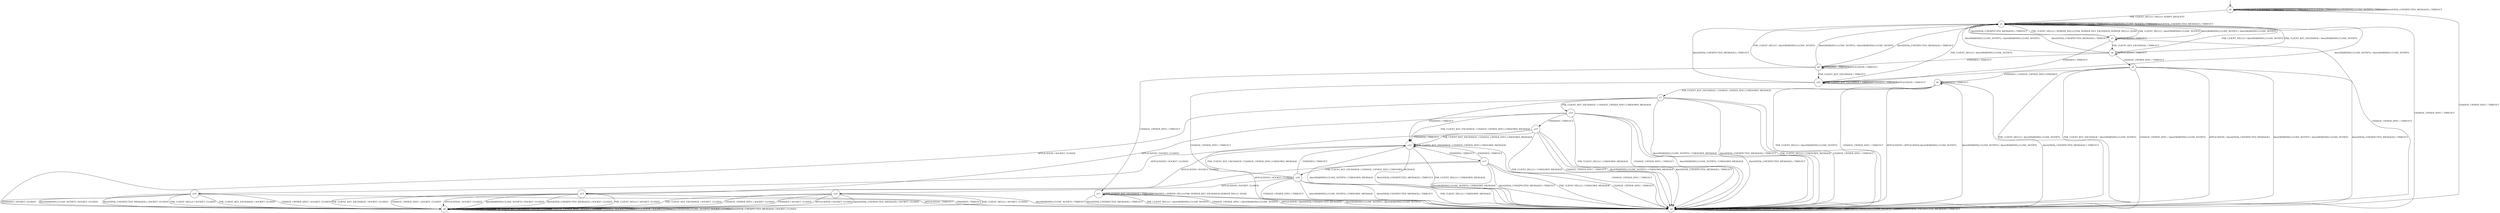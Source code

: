 digraph g {

	s0 [shape="circle" label="s0"];
	s1 [shape="circle" label="s1"];
	s2 [shape="circle" label="s2"];
	s3 [shape="circle" label="s3"];
	s4 [shape="circle" label="s4"];
	s5 [shape="circle" label="s5"];
	s6 [shape="circle" label="s6"];
	s7 [shape="circle" label="s7"];
	s8 [shape="circle" label="s8"];
	s9 [shape="circle" label="s9"];
	s10 [shape="circle" label="s10"];
	s11 [shape="circle" label="s11"];
	s12 [shape="circle" label="s12"];
	s13 [shape="circle" label="s13"];
	s14 [shape="circle" label="s14"];
	s15 [shape="circle" label="s15"];
	s16 [shape="circle" label="s16"];
	s17 [shape="circle" label="s17"];
	s18 [shape="circle" label="s18"];
	s19 [shape="circle" label="s19"];
	s0 -> s1 [label="PSK_CLIENT_HELLO / HELLO_VERIFY_REQUEST"];
	s0 -> s0 [label="PSK_CLIENT_KEY_EXCHANGE / TIMEOUT"];
	s0 -> s2 [label="CHANGE_CIPHER_SPEC / TIMEOUT"];
	s0 -> s0 [label="FINISHED / TIMEOUT"];
	s0 -> s0 [label="APPLICATION / TIMEOUT"];
	s0 -> s0 [label="Alert(WARNING,CLOSE_NOTIFY) / TIMEOUT"];
	s0 -> s0 [label="Alert(FATAL,UNEXPECTED_MESSAGE) / TIMEOUT"];
	s1 -> s3 [label="PSK_CLIENT_HELLO / SERVER_HELLO,PSK_SERVER_KEY_EXCHANGE,SERVER_HELLO_DONE"];
	s1 -> s1 [label="PSK_CLIENT_KEY_EXCHANGE / TIMEOUT"];
	s1 -> s2 [label="CHANGE_CIPHER_SPEC / TIMEOUT"];
	s1 -> s1 [label="FINISHED / TIMEOUT"];
	s1 -> s1 [label="APPLICATION / TIMEOUT"];
	s1 -> s1 [label="Alert(WARNING,CLOSE_NOTIFY) / TIMEOUT"];
	s1 -> s1 [label="Alert(FATAL,UNEXPECTED_MESSAGE) / TIMEOUT"];
	s2 -> s2 [label="PSK_CLIENT_HELLO / TIMEOUT"];
	s2 -> s2 [label="PSK_CLIENT_KEY_EXCHANGE / TIMEOUT"];
	s2 -> s2 [label="CHANGE_CIPHER_SPEC / TIMEOUT"];
	s2 -> s2 [label="FINISHED / TIMEOUT"];
	s2 -> s2 [label="APPLICATION / TIMEOUT"];
	s2 -> s2 [label="Alert(WARNING,CLOSE_NOTIFY) / TIMEOUT"];
	s2 -> s2 [label="Alert(FATAL,UNEXPECTED_MESSAGE) / TIMEOUT"];
	s3 -> s1 [label="PSK_CLIENT_HELLO / Alert(WARNING,CLOSE_NOTIFY)"];
	s3 -> s4 [label="PSK_CLIENT_KEY_EXCHANGE / TIMEOUT"];
	s3 -> s2 [label="CHANGE_CIPHER_SPEC / TIMEOUT"];
	s3 -> s10 [label="FINISHED / TIMEOUT"];
	s3 -> s3 [label="APPLICATION / TIMEOUT"];
	s3 -> s1 [label="Alert(WARNING,CLOSE_NOTIFY) / Alert(WARNING,CLOSE_NOTIFY)"];
	s3 -> s1 [label="Alert(FATAL,UNEXPECTED_MESSAGE) / TIMEOUT"];
	s4 -> s1 [label="PSK_CLIENT_HELLO / Alert(WARNING,CLOSE_NOTIFY)"];
	s4 -> s1 [label="PSK_CLIENT_KEY_EXCHANGE / Alert(WARNING,CLOSE_NOTIFY)"];
	s4 -> s5 [label="CHANGE_CIPHER_SPEC / TIMEOUT"];
	s4 -> s9 [label="FINISHED / TIMEOUT"];
	s4 -> s4 [label="APPLICATION / TIMEOUT"];
	s4 -> s1 [label="Alert(WARNING,CLOSE_NOTIFY) / Alert(WARNING,CLOSE_NOTIFY)"];
	s4 -> s1 [label="Alert(FATAL,UNEXPECTED_MESSAGE) / TIMEOUT"];
	s5 -> s2 [label="PSK_CLIENT_HELLO / Alert(WARNING,CLOSE_NOTIFY)"];
	s5 -> s2 [label="PSK_CLIENT_KEY_EXCHANGE / Alert(WARNING,CLOSE_NOTIFY)"];
	s5 -> s2 [label="CHANGE_CIPHER_SPEC / Alert(WARNING,CLOSE_NOTIFY)"];
	s5 -> s6 [label="FINISHED / CHANGE_CIPHER_SPEC,FINISHED"];
	s5 -> s2 [label="APPLICATION / Alert(FATAL,UNEXPECTED_MESSAGE)"];
	s5 -> s2 [label="Alert(WARNING,CLOSE_NOTIFY) / Alert(WARNING,CLOSE_NOTIFY)"];
	s5 -> s2 [label="Alert(FATAL,UNEXPECTED_MESSAGE) / TIMEOUT"];
	s6 -> s2 [label="PSK_CLIENT_HELLO / Alert(WARNING,CLOSE_NOTIFY)"];
	s6 -> s7 [label="PSK_CLIENT_KEY_EXCHANGE / CHANGE_CIPHER_SPEC,UNKNOWN_MESSAGE"];
	s6 -> s2 [label="CHANGE_CIPHER_SPEC / TIMEOUT"];
	s6 -> s6 [label="FINISHED / TIMEOUT"];
	s6 -> s2 [label="APPLICATION / APPLICATION,Alert(WARNING,CLOSE_NOTIFY)"];
	s6 -> s2 [label="Alert(WARNING,CLOSE_NOTIFY) / Alert(WARNING,CLOSE_NOTIFY)"];
	s6 -> s2 [label="Alert(FATAL,UNEXPECTED_MESSAGE) / TIMEOUT"];
	s7 -> s2 [label="PSK_CLIENT_HELLO / UNKNOWN_MESSAGE"];
	s7 -> s14 [label="PSK_CLIENT_KEY_EXCHANGE / CHANGE_CIPHER_SPEC,UNKNOWN_MESSAGE"];
	s7 -> s2 [label="CHANGE_CIPHER_SPEC / TIMEOUT"];
	s7 -> s12 [label="FINISHED / TIMEOUT"];
	s7 -> s8 [label="APPLICATION / SOCKET_CLOSED"];
	s7 -> s2 [label="Alert(WARNING,CLOSE_NOTIFY) / UNKNOWN_MESSAGE"];
	s7 -> s2 [label="Alert(FATAL,UNEXPECTED_MESSAGE) / TIMEOUT"];
	s8 -> s8 [label="PSK_CLIENT_HELLO / SOCKET_CLOSED"];
	s8 -> s8 [label="PSK_CLIENT_KEY_EXCHANGE / SOCKET_CLOSED"];
	s8 -> s8 [label="CHANGE_CIPHER_SPEC / SOCKET_CLOSED"];
	s8 -> s8 [label="FINISHED / SOCKET_CLOSED"];
	s8 -> s8 [label="APPLICATION / SOCKET_CLOSED"];
	s8 -> s8 [label="Alert(WARNING,CLOSE_NOTIFY) / SOCKET_CLOSED"];
	s8 -> s8 [label="Alert(FATAL,UNEXPECTED_MESSAGE) / SOCKET_CLOSED"];
	s9 -> s1 [label="PSK_CLIENT_HELLO / Alert(WARNING,CLOSE_NOTIFY)"];
	s9 -> s10 [label="PSK_CLIENT_KEY_EXCHANGE / TIMEOUT"];
	s9 -> s11 [label="CHANGE_CIPHER_SPEC / TIMEOUT"];
	s9 -> s9 [label="FINISHED / TIMEOUT"];
	s9 -> s9 [label="APPLICATION / TIMEOUT"];
	s9 -> s1 [label="Alert(WARNING,CLOSE_NOTIFY) / Alert(WARNING,CLOSE_NOTIFY)"];
	s9 -> s1 [label="Alert(FATAL,UNEXPECTED_MESSAGE) / TIMEOUT"];
	s10 -> s1 [label="PSK_CLIENT_HELLO / Alert(WARNING,CLOSE_NOTIFY)"];
	s10 -> s10 [label="PSK_CLIENT_KEY_EXCHANGE / TIMEOUT"];
	s10 -> s2 [label="CHANGE_CIPHER_SPEC / TIMEOUT"];
	s10 -> s10 [label="FINISHED / TIMEOUT"];
	s10 -> s10 [label="APPLICATION / TIMEOUT"];
	s10 -> s1 [label="Alert(WARNING,CLOSE_NOTIFY) / Alert(WARNING,CLOSE_NOTIFY)"];
	s10 -> s1 [label="Alert(FATAL,UNEXPECTED_MESSAGE) / TIMEOUT"];
	s11 -> s2 [label="PSK_CLIENT_HELLO / Alert(WARNING,CLOSE_NOTIFY)"];
	s11 -> s11 [label="PSK_CLIENT_KEY_EXCHANGE / TIMEOUT"];
	s11 -> s2 [label="CHANGE_CIPHER_SPEC / Alert(WARNING,CLOSE_NOTIFY)"];
	s11 -> s11 [label="FINISHED / SERVER_HELLO,PSK_SERVER_KEY_EXCHANGE,SERVER_HELLO_DONE"];
	s11 -> s2 [label="APPLICATION / Alert(FATAL,UNEXPECTED_MESSAGE)"];
	s11 -> s2 [label="Alert(WARNING,CLOSE_NOTIFY) / Alert(WARNING,CLOSE_NOTIFY)"];
	s11 -> s2 [label="Alert(FATAL,UNEXPECTED_MESSAGE) / TIMEOUT"];
	s12 -> s2 [label="PSK_CLIENT_HELLO / UNKNOWN_MESSAGE"];
	s12 -> s12 [label="PSK_CLIENT_KEY_EXCHANGE / CHANGE_CIPHER_SPEC,UNKNOWN_MESSAGE"];
	s12 -> s2 [label="CHANGE_CIPHER_SPEC / TIMEOUT"];
	s12 -> s17 [label="FINISHED / TIMEOUT"];
	s12 -> s13 [label="APPLICATION / SOCKET_CLOSED"];
	s12 -> s2 [label="Alert(WARNING,CLOSE_NOTIFY) / UNKNOWN_MESSAGE"];
	s12 -> s2 [label="Alert(FATAL,UNEXPECTED_MESSAGE) / TIMEOUT"];
	s13 -> s8 [label="PSK_CLIENT_HELLO / SOCKET_CLOSED"];
	s13 -> s8 [label="PSK_CLIENT_KEY_EXCHANGE / SOCKET_CLOSED"];
	s13 -> s8 [label="CHANGE_CIPHER_SPEC / SOCKET_CLOSED"];
	s13 -> s2 [label="FINISHED / TIMEOUT"];
	s13 -> s8 [label="APPLICATION / SOCKET_CLOSED"];
	s13 -> s8 [label="Alert(WARNING,CLOSE_NOTIFY) / SOCKET_CLOSED"];
	s13 -> s8 [label="Alert(FATAL,UNEXPECTED_MESSAGE) / SOCKET_CLOSED"];
	s14 -> s2 [label="PSK_CLIENT_HELLO / UNKNOWN_MESSAGE"];
	s14 -> s12 [label="PSK_CLIENT_KEY_EXCHANGE / CHANGE_CIPHER_SPEC,UNKNOWN_MESSAGE"];
	s14 -> s2 [label="CHANGE_CIPHER_SPEC / TIMEOUT"];
	s14 -> s15 [label="FINISHED / TIMEOUT"];
	s14 -> s13 [label="APPLICATION / SOCKET_CLOSED"];
	s14 -> s2 [label="Alert(WARNING,CLOSE_NOTIFY) / UNKNOWN_MESSAGE"];
	s14 -> s2 [label="Alert(FATAL,UNEXPECTED_MESSAGE) / TIMEOUT"];
	s15 -> s2 [label="PSK_CLIENT_HELLO / UNKNOWN_MESSAGE"];
	s15 -> s12 [label="PSK_CLIENT_KEY_EXCHANGE / CHANGE_CIPHER_SPEC,UNKNOWN_MESSAGE"];
	s15 -> s2 [label="CHANGE_CIPHER_SPEC / TIMEOUT"];
	s15 -> s12 [label="FINISHED / TIMEOUT"];
	s15 -> s16 [label="APPLICATION / SOCKET_CLOSED"];
	s15 -> s2 [label="Alert(WARNING,CLOSE_NOTIFY) / UNKNOWN_MESSAGE"];
	s15 -> s2 [label="Alert(FATAL,UNEXPECTED_MESSAGE) / TIMEOUT"];
	s16 -> s8 [label="PSK_CLIENT_HELLO / SOCKET_CLOSED"];
	s16 -> s8 [label="PSK_CLIENT_KEY_EXCHANGE / SOCKET_CLOSED"];
	s16 -> s8 [label="CHANGE_CIPHER_SPEC / SOCKET_CLOSED"];
	s16 -> s8 [label="FINISHED / SOCKET_CLOSED"];
	s16 -> s2 [label="APPLICATION / TIMEOUT"];
	s16 -> s8 [label="Alert(WARNING,CLOSE_NOTIFY) / SOCKET_CLOSED"];
	s16 -> s8 [label="Alert(FATAL,UNEXPECTED_MESSAGE) / SOCKET_CLOSED"];
	s17 -> s2 [label="PSK_CLIENT_HELLO / UNKNOWN_MESSAGE"];
	s17 -> s18 [label="PSK_CLIENT_KEY_EXCHANGE / CHANGE_CIPHER_SPEC,UNKNOWN_MESSAGE"];
	s17 -> s2 [label="CHANGE_CIPHER_SPEC / TIMEOUT"];
	s17 -> s12 [label="FINISHED / TIMEOUT"];
	s17 -> s13 [label="APPLICATION / SOCKET_CLOSED"];
	s17 -> s2 [label="Alert(WARNING,CLOSE_NOTIFY) / UNKNOWN_MESSAGE"];
	s17 -> s2 [label="Alert(FATAL,UNEXPECTED_MESSAGE) / TIMEOUT"];
	s18 -> s2 [label="PSK_CLIENT_HELLO / UNKNOWN_MESSAGE"];
	s18 -> s12 [label="PSK_CLIENT_KEY_EXCHANGE / CHANGE_CIPHER_SPEC,UNKNOWN_MESSAGE"];
	s18 -> s2 [label="CHANGE_CIPHER_SPEC / TIMEOUT"];
	s18 -> s12 [label="FINISHED / TIMEOUT"];
	s18 -> s19 [label="APPLICATION / SOCKET_CLOSED"];
	s18 -> s2 [label="Alert(WARNING,CLOSE_NOTIFY) / UNKNOWN_MESSAGE"];
	s18 -> s2 [label="Alert(FATAL,UNEXPECTED_MESSAGE) / TIMEOUT"];
	s19 -> s8 [label="PSK_CLIENT_HELLO / SOCKET_CLOSED"];
	s19 -> s8 [label="PSK_CLIENT_KEY_EXCHANGE / SOCKET_CLOSED"];
	s19 -> s8 [label="CHANGE_CIPHER_SPEC / SOCKET_CLOSED"];
	s19 -> s8 [label="FINISHED / SOCKET_CLOSED"];
	s19 -> s8 [label="APPLICATION / SOCKET_CLOSED"];
	s19 -> s2 [label="Alert(WARNING,CLOSE_NOTIFY) / TIMEOUT"];
	s19 -> s8 [label="Alert(FATAL,UNEXPECTED_MESSAGE) / SOCKET_CLOSED"];

__start0 [label="" shape="none" width="0" height="0"];
__start0 -> s0;

}
